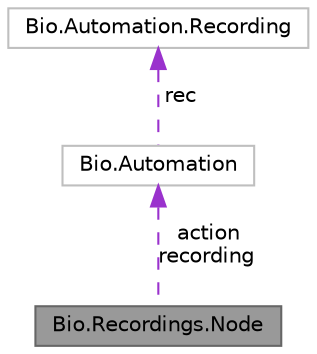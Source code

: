 digraph "Bio.Recordings.Node"
{
 // LATEX_PDF_SIZE
  bgcolor="transparent";
  edge [fontname=Helvetica,fontsize=10,labelfontname=Helvetica,labelfontsize=10];
  node [fontname=Helvetica,fontsize=10,shape=box,height=0.2,width=0.4];
  Node1 [label="Bio.Recordings.Node",height=0.2,width=0.4,color="gray40", fillcolor="grey60", style="filled", fontcolor="black",tooltip=" "];
  Node2 -> Node1 [dir="back",color="darkorchid3",style="dashed",label=" action\nrecording" ];
  Node2 [label="Bio.Automation",height=0.2,width=0.4,color="grey75", fillcolor="white", style="filled",URL="$class_bio_1_1_automation.html",tooltip=" "];
  Node3 -> Node2 [dir="back",color="darkorchid3",style="dashed",label=" rec" ];
  Node3 [label="Bio.Automation.Recording",height=0.2,width=0.4,color="grey75", fillcolor="white", style="filled",URL="$class_bio_1_1_automation_1_1_recording.html",tooltip=" "];
}
